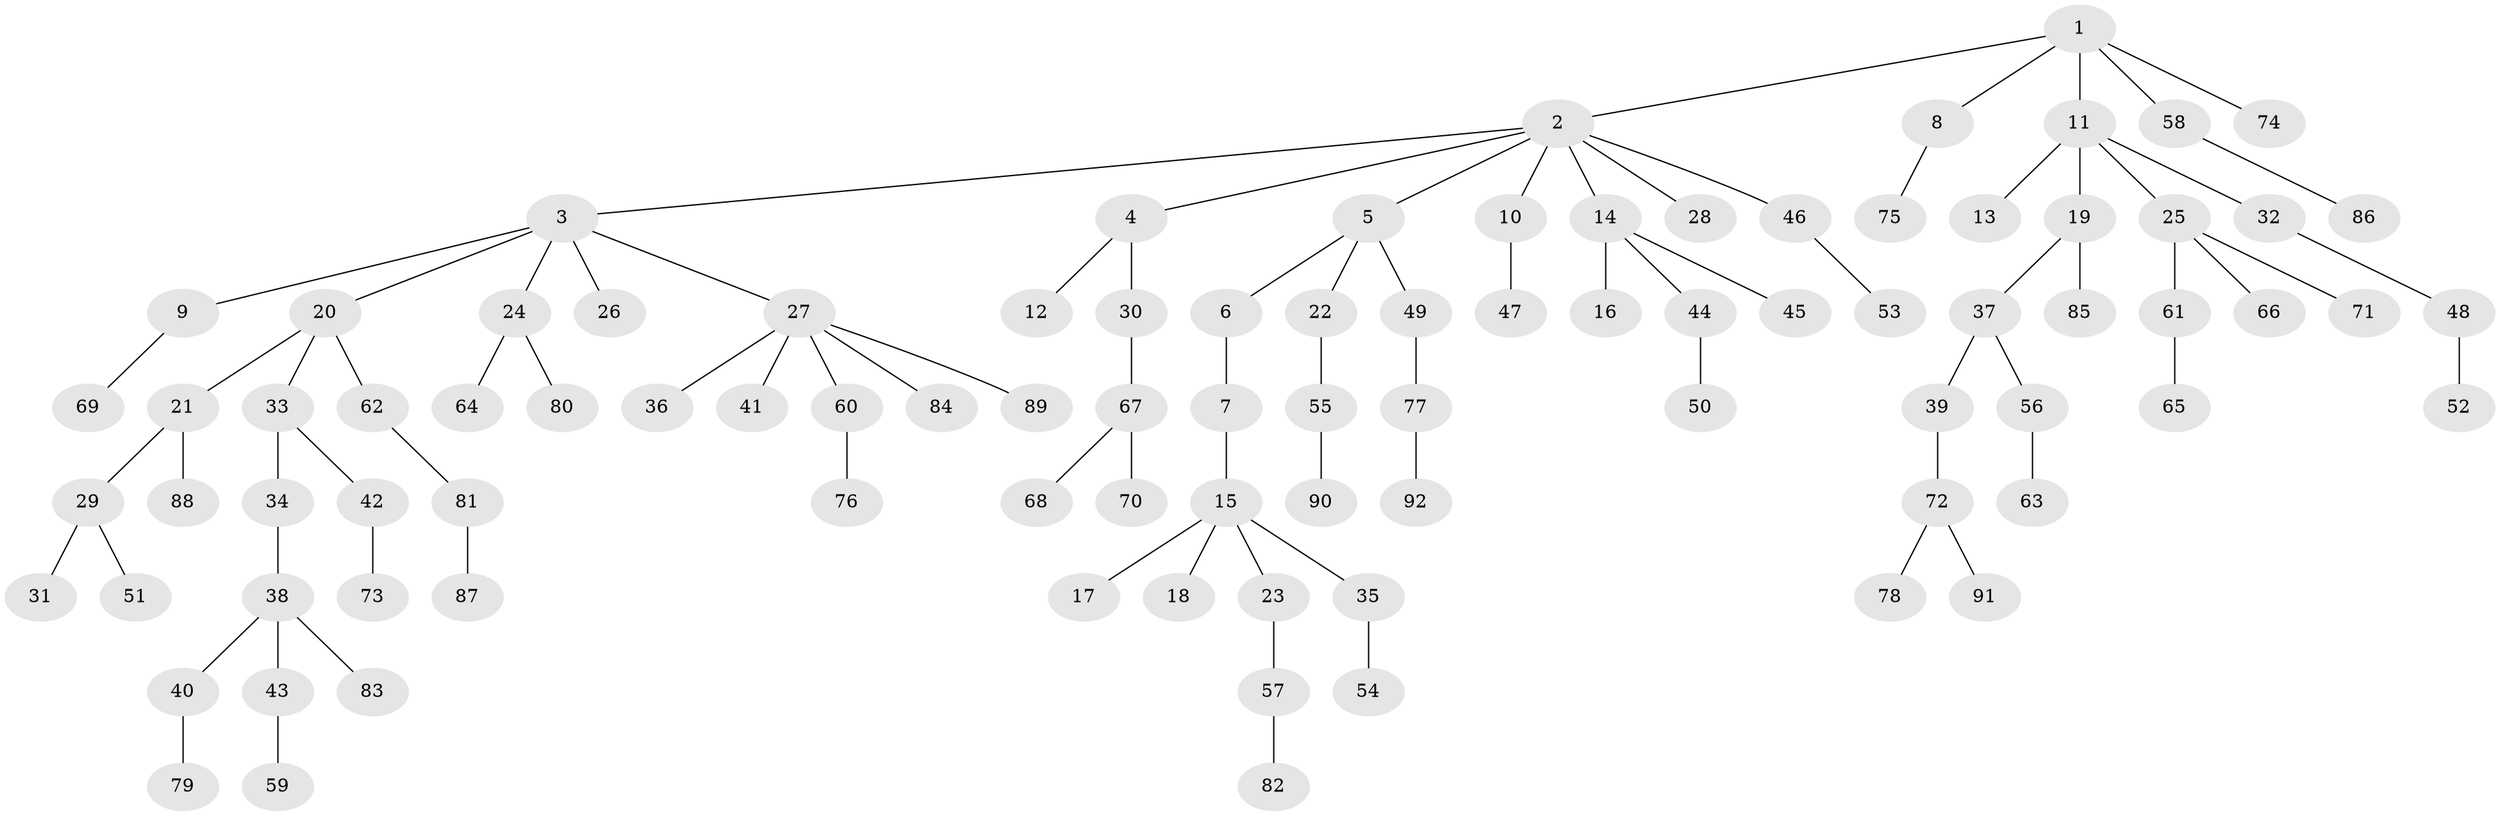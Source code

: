 // coarse degree distribution, {5: 0.07017543859649122, 8: 0.017543859649122806, 3: 0.08771929824561403, 4: 0.03508771929824561, 2: 0.19298245614035087, 1: 0.5789473684210527, 6: 0.017543859649122806}
// Generated by graph-tools (version 1.1) at 2025/52/02/27/25 19:52:10]
// undirected, 92 vertices, 91 edges
graph export_dot {
graph [start="1"]
  node [color=gray90,style=filled];
  1;
  2;
  3;
  4;
  5;
  6;
  7;
  8;
  9;
  10;
  11;
  12;
  13;
  14;
  15;
  16;
  17;
  18;
  19;
  20;
  21;
  22;
  23;
  24;
  25;
  26;
  27;
  28;
  29;
  30;
  31;
  32;
  33;
  34;
  35;
  36;
  37;
  38;
  39;
  40;
  41;
  42;
  43;
  44;
  45;
  46;
  47;
  48;
  49;
  50;
  51;
  52;
  53;
  54;
  55;
  56;
  57;
  58;
  59;
  60;
  61;
  62;
  63;
  64;
  65;
  66;
  67;
  68;
  69;
  70;
  71;
  72;
  73;
  74;
  75;
  76;
  77;
  78;
  79;
  80;
  81;
  82;
  83;
  84;
  85;
  86;
  87;
  88;
  89;
  90;
  91;
  92;
  1 -- 2;
  1 -- 8;
  1 -- 11;
  1 -- 58;
  1 -- 74;
  2 -- 3;
  2 -- 4;
  2 -- 5;
  2 -- 10;
  2 -- 14;
  2 -- 28;
  2 -- 46;
  3 -- 9;
  3 -- 20;
  3 -- 24;
  3 -- 26;
  3 -- 27;
  4 -- 12;
  4 -- 30;
  5 -- 6;
  5 -- 22;
  5 -- 49;
  6 -- 7;
  7 -- 15;
  8 -- 75;
  9 -- 69;
  10 -- 47;
  11 -- 13;
  11 -- 19;
  11 -- 25;
  11 -- 32;
  14 -- 16;
  14 -- 44;
  14 -- 45;
  15 -- 17;
  15 -- 18;
  15 -- 23;
  15 -- 35;
  19 -- 37;
  19 -- 85;
  20 -- 21;
  20 -- 33;
  20 -- 62;
  21 -- 29;
  21 -- 88;
  22 -- 55;
  23 -- 57;
  24 -- 64;
  24 -- 80;
  25 -- 61;
  25 -- 66;
  25 -- 71;
  27 -- 36;
  27 -- 41;
  27 -- 60;
  27 -- 84;
  27 -- 89;
  29 -- 31;
  29 -- 51;
  30 -- 67;
  32 -- 48;
  33 -- 34;
  33 -- 42;
  34 -- 38;
  35 -- 54;
  37 -- 39;
  37 -- 56;
  38 -- 40;
  38 -- 43;
  38 -- 83;
  39 -- 72;
  40 -- 79;
  42 -- 73;
  43 -- 59;
  44 -- 50;
  46 -- 53;
  48 -- 52;
  49 -- 77;
  55 -- 90;
  56 -- 63;
  57 -- 82;
  58 -- 86;
  60 -- 76;
  61 -- 65;
  62 -- 81;
  67 -- 68;
  67 -- 70;
  72 -- 78;
  72 -- 91;
  77 -- 92;
  81 -- 87;
}
